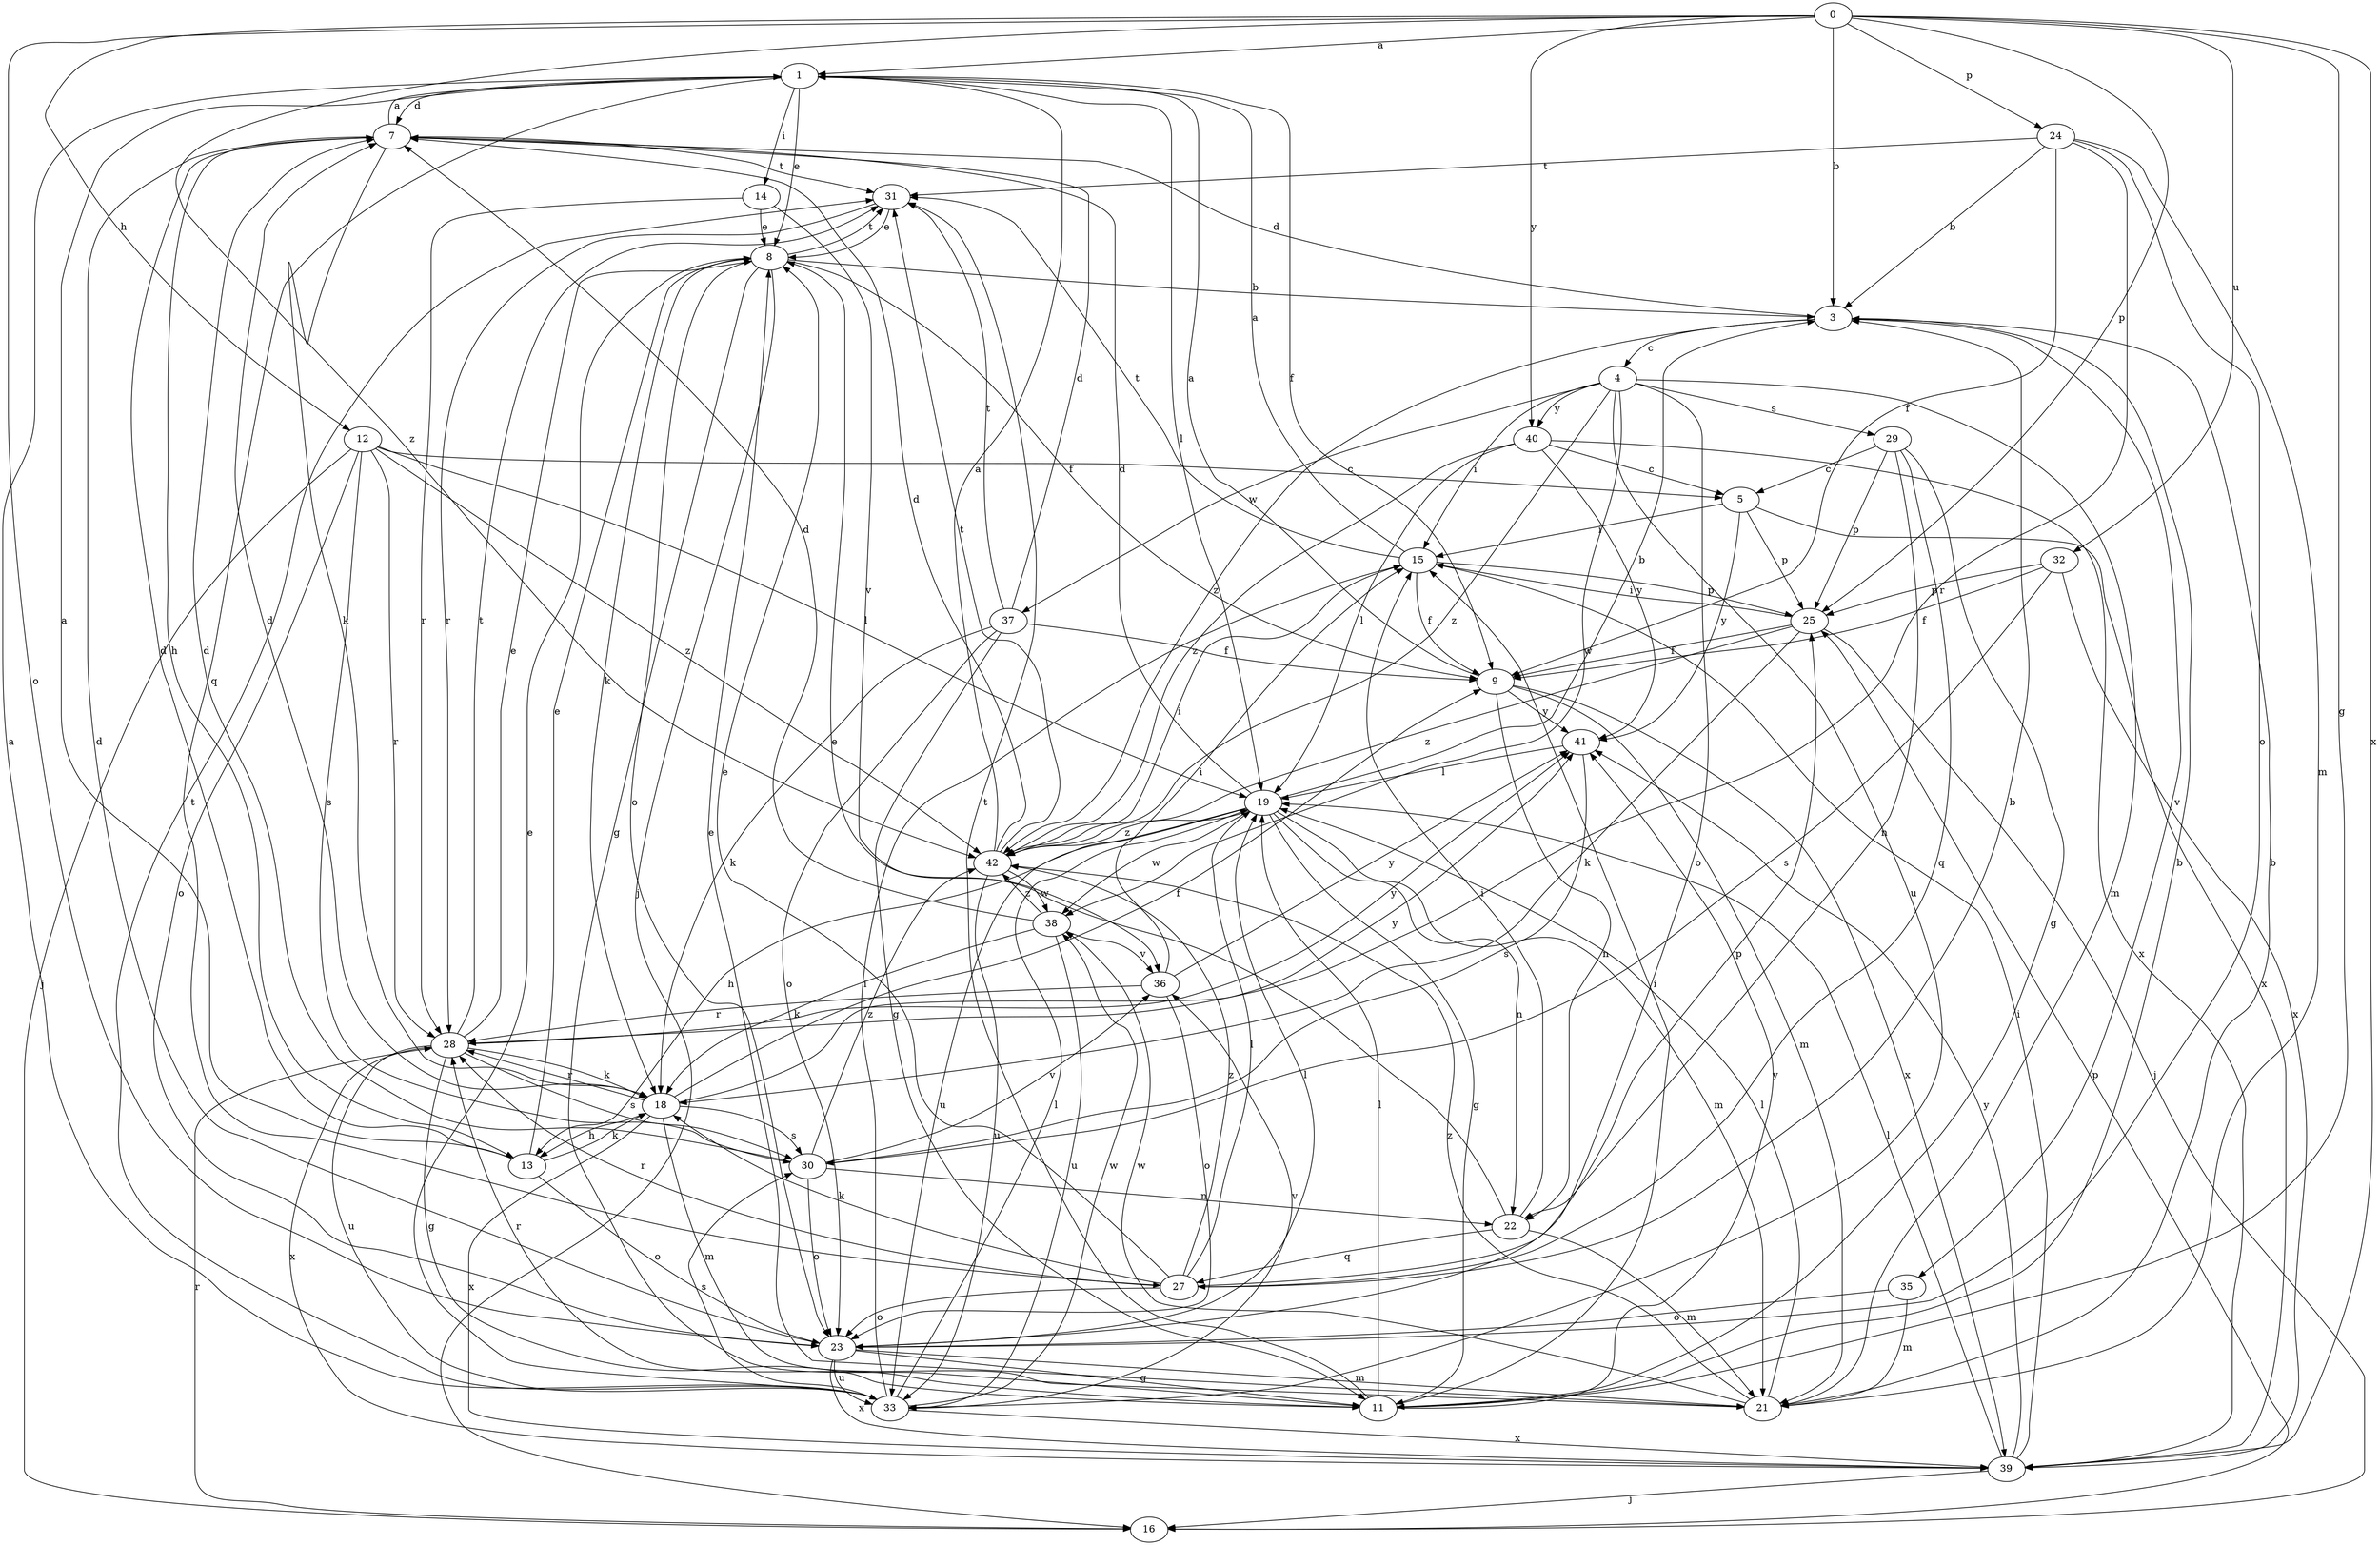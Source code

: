 strict digraph  {
0;
1;
3;
4;
5;
7;
8;
9;
11;
12;
13;
14;
15;
16;
18;
19;
21;
22;
23;
24;
25;
27;
28;
29;
30;
31;
32;
33;
35;
36;
37;
38;
39;
40;
41;
42;
0 -> 1  [label=a];
0 -> 3  [label=b];
0 -> 11  [label=g];
0 -> 12  [label=h];
0 -> 23  [label=o];
0 -> 24  [label=p];
0 -> 25  [label=p];
0 -> 32  [label=u];
0 -> 39  [label=x];
0 -> 40  [label=y];
0 -> 42  [label=z];
1 -> 7  [label=d];
1 -> 8  [label=e];
1 -> 9  [label=f];
1 -> 14  [label=i];
1 -> 19  [label=l];
1 -> 27  [label=q];
3 -> 4  [label=c];
3 -> 7  [label=d];
3 -> 35  [label=v];
3 -> 42  [label=z];
4 -> 15  [label=i];
4 -> 21  [label=m];
4 -> 23  [label=o];
4 -> 29  [label=s];
4 -> 33  [label=u];
4 -> 37  [label=w];
4 -> 38  [label=w];
4 -> 40  [label=y];
4 -> 42  [label=z];
5 -> 15  [label=i];
5 -> 25  [label=p];
5 -> 39  [label=x];
5 -> 41  [label=y];
7 -> 1  [label=a];
7 -> 13  [label=h];
7 -> 18  [label=k];
7 -> 31  [label=t];
8 -> 3  [label=b];
8 -> 9  [label=f];
8 -> 11  [label=g];
8 -> 16  [label=j];
8 -> 18  [label=k];
8 -> 23  [label=o];
8 -> 31  [label=t];
9 -> 1  [label=a];
9 -> 21  [label=m];
9 -> 22  [label=n];
9 -> 39  [label=x];
9 -> 41  [label=y];
11 -> 3  [label=b];
11 -> 15  [label=i];
11 -> 19  [label=l];
11 -> 28  [label=r];
11 -> 31  [label=t];
11 -> 41  [label=y];
12 -> 5  [label=c];
12 -> 16  [label=j];
12 -> 19  [label=l];
12 -> 23  [label=o];
12 -> 28  [label=r];
12 -> 30  [label=s];
12 -> 42  [label=z];
13 -> 1  [label=a];
13 -> 7  [label=d];
13 -> 8  [label=e];
13 -> 18  [label=k];
13 -> 23  [label=o];
14 -> 8  [label=e];
14 -> 28  [label=r];
14 -> 36  [label=v];
15 -> 1  [label=a];
15 -> 9  [label=f];
15 -> 25  [label=p];
15 -> 31  [label=t];
16 -> 25  [label=p];
16 -> 28  [label=r];
18 -> 7  [label=d];
18 -> 9  [label=f];
18 -> 13  [label=h];
18 -> 21  [label=m];
18 -> 28  [label=r];
18 -> 30  [label=s];
18 -> 39  [label=x];
18 -> 41  [label=y];
19 -> 3  [label=b];
19 -> 7  [label=d];
19 -> 11  [label=g];
19 -> 13  [label=h];
19 -> 21  [label=m];
19 -> 22  [label=n];
19 -> 33  [label=u];
19 -> 38  [label=w];
19 -> 42  [label=z];
21 -> 3  [label=b];
21 -> 8  [label=e];
21 -> 19  [label=l];
21 -> 38  [label=w];
21 -> 42  [label=z];
22 -> 8  [label=e];
22 -> 15  [label=i];
22 -> 21  [label=m];
22 -> 27  [label=q];
23 -> 7  [label=d];
23 -> 11  [label=g];
23 -> 19  [label=l];
23 -> 21  [label=m];
23 -> 33  [label=u];
23 -> 39  [label=x];
24 -> 3  [label=b];
24 -> 9  [label=f];
24 -> 21  [label=m];
24 -> 23  [label=o];
24 -> 28  [label=r];
24 -> 31  [label=t];
25 -> 9  [label=f];
25 -> 15  [label=i];
25 -> 16  [label=j];
25 -> 18  [label=k];
25 -> 42  [label=z];
27 -> 3  [label=b];
27 -> 8  [label=e];
27 -> 18  [label=k];
27 -> 19  [label=l];
27 -> 23  [label=o];
27 -> 25  [label=p];
27 -> 28  [label=r];
27 -> 42  [label=z];
28 -> 8  [label=e];
28 -> 11  [label=g];
28 -> 18  [label=k];
28 -> 30  [label=s];
28 -> 31  [label=t];
28 -> 33  [label=u];
28 -> 39  [label=x];
28 -> 41  [label=y];
29 -> 5  [label=c];
29 -> 11  [label=g];
29 -> 22  [label=n];
29 -> 25  [label=p];
29 -> 27  [label=q];
30 -> 7  [label=d];
30 -> 22  [label=n];
30 -> 23  [label=o];
30 -> 36  [label=v];
30 -> 42  [label=z];
31 -> 8  [label=e];
31 -> 28  [label=r];
32 -> 9  [label=f];
32 -> 25  [label=p];
32 -> 30  [label=s];
32 -> 39  [label=x];
33 -> 1  [label=a];
33 -> 8  [label=e];
33 -> 15  [label=i];
33 -> 19  [label=l];
33 -> 30  [label=s];
33 -> 31  [label=t];
33 -> 36  [label=v];
33 -> 38  [label=w];
33 -> 39  [label=x];
35 -> 21  [label=m];
35 -> 23  [label=o];
36 -> 15  [label=i];
36 -> 23  [label=o];
36 -> 28  [label=r];
36 -> 41  [label=y];
37 -> 7  [label=d];
37 -> 9  [label=f];
37 -> 11  [label=g];
37 -> 18  [label=k];
37 -> 23  [label=o];
37 -> 31  [label=t];
38 -> 7  [label=d];
38 -> 18  [label=k];
38 -> 33  [label=u];
38 -> 36  [label=v];
38 -> 42  [label=z];
39 -> 15  [label=i];
39 -> 16  [label=j];
39 -> 19  [label=l];
39 -> 41  [label=y];
40 -> 5  [label=c];
40 -> 19  [label=l];
40 -> 39  [label=x];
40 -> 41  [label=y];
40 -> 42  [label=z];
41 -> 19  [label=l];
41 -> 30  [label=s];
42 -> 1  [label=a];
42 -> 7  [label=d];
42 -> 15  [label=i];
42 -> 31  [label=t];
42 -> 33  [label=u];
42 -> 38  [label=w];
}
